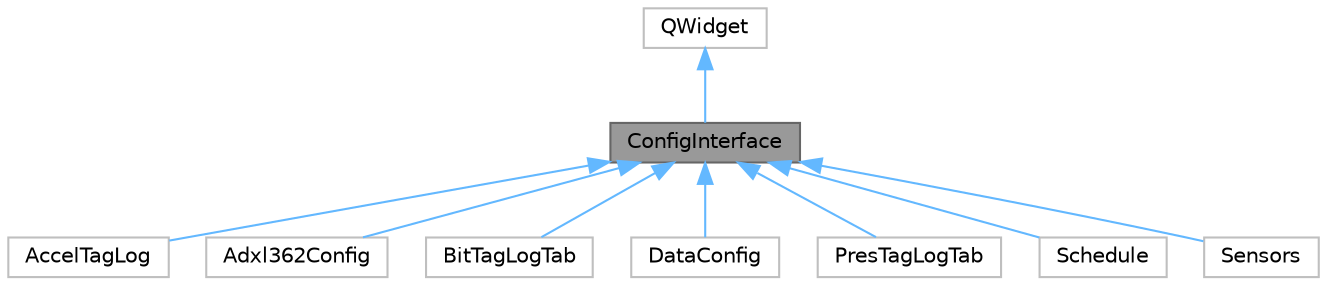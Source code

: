 digraph "ConfigInterface"
{
 // LATEX_PDF_SIZE
  bgcolor="transparent";
  edge [fontname=Helvetica,fontsize=10,labelfontname=Helvetica,labelfontsize=10];
  node [fontname=Helvetica,fontsize=10,shape=box,height=0.2,width=0.4];
  Node1 [id="Node000001",label="ConfigInterface",height=0.2,width=0.4,color="gray40", fillcolor="grey60", style="filled", fontcolor="black",tooltip=" "];
  Node2 -> Node1 [id="edge1_Node000001_Node000002",dir="back",color="steelblue1",style="solid",tooltip=" "];
  Node2 [id="Node000002",label="QWidget",height=0.2,width=0.4,color="grey75", fillcolor="white", style="filled",tooltip=" "];
  Node1 -> Node3 [id="edge2_Node000001_Node000003",dir="back",color="steelblue1",style="solid",tooltip=" "];
  Node3 [id="Node000003",label="AccelTagLog",height=0.2,width=0.4,color="grey75", fillcolor="white", style="filled",URL="$class_accel_tag_log.html",tooltip=" "];
  Node1 -> Node4 [id="edge3_Node000001_Node000004",dir="back",color="steelblue1",style="solid",tooltip=" "];
  Node4 [id="Node000004",label="Adxl362Config",height=0.2,width=0.4,color="grey75", fillcolor="white", style="filled",URL="$class_adxl362_config.html",tooltip=" "];
  Node1 -> Node5 [id="edge4_Node000001_Node000005",dir="back",color="steelblue1",style="solid",tooltip=" "];
  Node5 [id="Node000005",label="BitTagLogTab",height=0.2,width=0.4,color="grey75", fillcolor="white", style="filled",URL="$class_bit_tag_log_tab.html",tooltip=" "];
  Node1 -> Node6 [id="edge5_Node000001_Node000006",dir="back",color="steelblue1",style="solid",tooltip=" "];
  Node6 [id="Node000006",label="DataConfig",height=0.2,width=0.4,color="grey75", fillcolor="white", style="filled",URL="$class_data_config.html",tooltip=" "];
  Node1 -> Node7 [id="edge6_Node000001_Node000007",dir="back",color="steelblue1",style="solid",tooltip=" "];
  Node7 [id="Node000007",label="PresTagLogTab",height=0.2,width=0.4,color="grey75", fillcolor="white", style="filled",URL="$class_pres_tag_log_tab.html",tooltip=" "];
  Node1 -> Node8 [id="edge7_Node000001_Node000008",dir="back",color="steelblue1",style="solid",tooltip=" "];
  Node8 [id="Node000008",label="Schedule",height=0.2,width=0.4,color="grey75", fillcolor="white", style="filled",URL="$class_schedule.html",tooltip=" "];
  Node1 -> Node9 [id="edge8_Node000001_Node000009",dir="back",color="steelblue1",style="solid",tooltip=" "];
  Node9 [id="Node000009",label="Sensors",height=0.2,width=0.4,color="grey75", fillcolor="white", style="filled",URL="$class_sensors.html",tooltip=" "];
}
